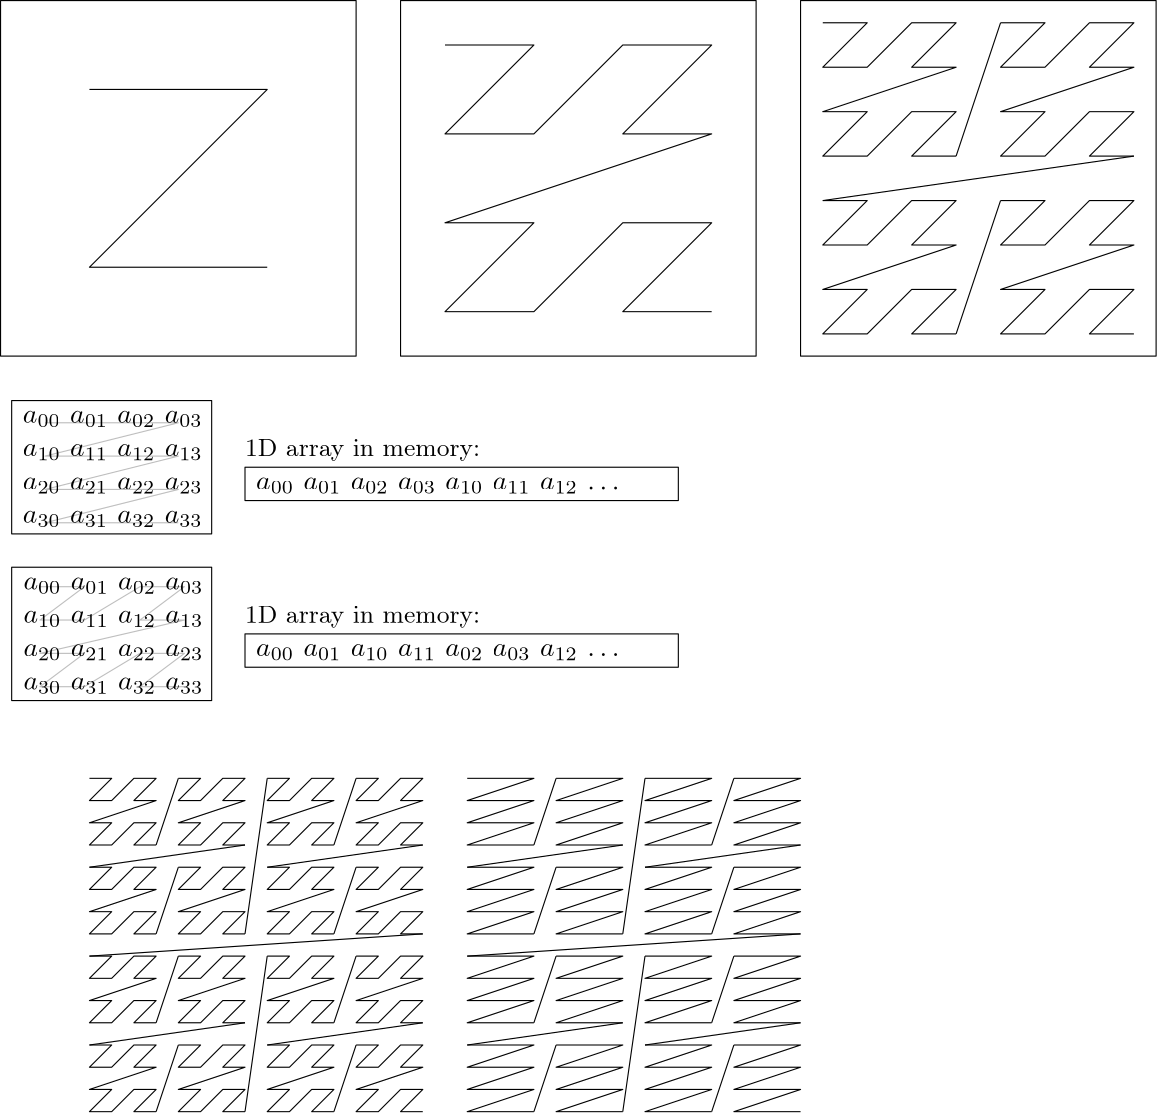 <?xml version="1.0"?>
<!DOCTYPE ipe SYSTEM "ipe.dtd">
<ipe version="70212" creator="Ipe 7.2.13">
<info created="D:20210510122709" modified="D:20210510130517"/>
<ipestyle name="basic">
<symbol name="arrow/arc(spx)">
<path stroke="sym-stroke" fill="sym-stroke" pen="sym-pen">
0 0 m
-1 0.333 l
-1 -0.333 l
h
</path>
</symbol>
<symbol name="arrow/farc(spx)">
<path stroke="sym-stroke" fill="white" pen="sym-pen">
0 0 m
-1 0.333 l
-1 -0.333 l
h
</path>
</symbol>
<symbol name="arrow/ptarc(spx)">
<path stroke="sym-stroke" fill="sym-stroke" pen="sym-pen">
0 0 m
-1 0.333 l
-0.8 0 l
-1 -0.333 l
h
</path>
</symbol>
<symbol name="arrow/fptarc(spx)">
<path stroke="sym-stroke" fill="white" pen="sym-pen">
0 0 m
-1 0.333 l
-0.8 0 l
-1 -0.333 l
h
</path>
</symbol>
<symbol name="mark/circle(sx)" transformations="translations">
<path fill="sym-stroke">
0.6 0 0 0.6 0 0 e
0.4 0 0 0.4 0 0 e
</path>
</symbol>
<symbol name="mark/disk(sx)" transformations="translations">
<path fill="sym-stroke">
0.6 0 0 0.6 0 0 e
</path>
</symbol>
<symbol name="mark/fdisk(sfx)" transformations="translations">
<group>
<path fill="sym-fill">
0.5 0 0 0.5 0 0 e
</path>
<path fill="sym-stroke" fillrule="eofill">
0.6 0 0 0.6 0 0 e
0.4 0 0 0.4 0 0 e
</path>
</group>
</symbol>
<symbol name="mark/box(sx)" transformations="translations">
<path fill="sym-stroke" fillrule="eofill">
-0.6 -0.6 m
0.6 -0.6 l
0.6 0.6 l
-0.6 0.6 l
h
-0.4 -0.4 m
0.4 -0.4 l
0.4 0.4 l
-0.4 0.4 l
h
</path>
</symbol>
<symbol name="mark/square(sx)" transformations="translations">
<path fill="sym-stroke">
-0.6 -0.6 m
0.6 -0.6 l
0.6 0.6 l
-0.6 0.6 l
h
</path>
</symbol>
<symbol name="mark/fsquare(sfx)" transformations="translations">
<group>
<path fill="sym-fill">
-0.5 -0.5 m
0.5 -0.5 l
0.5 0.5 l
-0.5 0.5 l
h
</path>
<path fill="sym-stroke" fillrule="eofill">
-0.6 -0.6 m
0.6 -0.6 l
0.6 0.6 l
-0.6 0.6 l
h
-0.4 -0.4 m
0.4 -0.4 l
0.4 0.4 l
-0.4 0.4 l
h
</path>
</group>
</symbol>
<symbol name="mark/cross(sx)" transformations="translations">
<group>
<path fill="sym-stroke">
-0.43 -0.57 m
0.57 0.43 l
0.43 0.57 l
-0.57 -0.43 l
h
</path>
<path fill="sym-stroke">
-0.43 0.57 m
0.57 -0.43 l
0.43 -0.57 l
-0.57 0.43 l
h
</path>
</group>
</symbol>
<symbol name="arrow/fnormal(spx)">
<path stroke="sym-stroke" fill="white" pen="sym-pen">
0 0 m
-1 0.333 l
-1 -0.333 l
h
</path>
</symbol>
<symbol name="arrow/pointed(spx)">
<path stroke="sym-stroke" fill="sym-stroke" pen="sym-pen">
0 0 m
-1 0.333 l
-0.8 0 l
-1 -0.333 l
h
</path>
</symbol>
<symbol name="arrow/fpointed(spx)">
<path stroke="sym-stroke" fill="white" pen="sym-pen">
0 0 m
-1 0.333 l
-0.8 0 l
-1 -0.333 l
h
</path>
</symbol>
<symbol name="arrow/linear(spx)">
<path stroke="sym-stroke" pen="sym-pen">
-1 0.333 m
0 0 l
-1 -0.333 l
</path>
</symbol>
<symbol name="arrow/fdouble(spx)">
<path stroke="sym-stroke" fill="white" pen="sym-pen">
0 0 m
-1 0.333 l
-1 -0.333 l
h
-1 0 m
-2 0.333 l
-2 -0.333 l
h
</path>
</symbol>
<symbol name="arrow/double(spx)">
<path stroke="sym-stroke" fill="sym-stroke" pen="sym-pen">
0 0 m
-1 0.333 l
-1 -0.333 l
h
-1 0 m
-2 0.333 l
-2 -0.333 l
h
</path>
</symbol>
<pen name="heavier" value="0.8"/>
<pen name="fat" value="1.2"/>
<pen name="ultrafat" value="2"/>
<symbolsize name="large" value="5"/>
<symbolsize name="small" value="2"/>
<symbolsize name="tiny" value="1.1"/>
<arrowsize name="large" value="10"/>
<arrowsize name="small" value="5"/>
<arrowsize name="tiny" value="3"/>
<color name="red" value="1 0 0"/>
<color name="green" value="0 1 0"/>
<color name="blue" value="0 0 1"/>
<color name="yellow" value="1 1 0"/>
<color name="orange" value="1 0.647 0"/>
<color name="gold" value="1 0.843 0"/>
<color name="purple" value="0.627 0.125 0.941"/>
<color name="gray" value="0.745"/>
<color name="brown" value="0.647 0.165 0.165"/>
<color name="navy" value="0 0 0.502"/>
<color name="pink" value="1 0.753 0.796"/>
<color name="seagreen" value="0.18 0.545 0.341"/>
<color name="turquoise" value="0.251 0.878 0.816"/>
<color name="violet" value="0.933 0.51 0.933"/>
<color name="darkblue" value="0 0 0.545"/>
<color name="darkcyan" value="0 0.545 0.545"/>
<color name="darkgray" value="0.663"/>
<color name="darkgreen" value="0 0.392 0"/>
<color name="darkmagenta" value="0.545 0 0.545"/>
<color name="darkorange" value="1 0.549 0"/>
<color name="darkred" value="0.545 0 0"/>
<color name="lightblue" value="0.678 0.847 0.902"/>
<color name="lightcyan" value="0.878 1 1"/>
<color name="lightgray" value="0.827"/>
<color name="lightgreen" value="0.565 0.933 0.565"/>
<color name="lightyellow" value="1 1 0.878"/>
<dashstyle name="dashed" value="[4] 0"/>
<dashstyle name="dotted" value="[1 3] 0"/>
<dashstyle name="dash dotted" value="[4 2 1 2] 0"/>
<dashstyle name="dash dot dotted" value="[4 2 1 2 1 2] 0"/>
<textsize name="large" value="\large"/>
<textsize name="Large" value="\Large"/>
<textsize name="LARGE" value="\LARGE"/>
<textsize name="huge" value="\huge"/>
<textsize name="Huge" value="\Huge"/>
<textsize name="small" value="\small"/>
<textsize name="footnote" value="\footnotesize"/>
<textsize name="tiny" value="\tiny"/>
<textstyle name="center" begin="\begin{center}" end="\end{center}"/>
<textstyle name="itemize" begin="\begin{itemize}" end="\end{itemize}"/>
<textstyle name="item" begin="\begin{itemize}\item{}" end="\end{itemize}"/>
<gridsize name="4 pts" value="4"/>
<gridsize name="8 pts (~3 mm)" value="8"/>
<gridsize name="16 pts (~6 mm)" value="16"/>
<gridsize name="32 pts (~12 mm)" value="32"/>
<gridsize name="10 pts (~3.5 mm)" value="10"/>
<gridsize name="20 pts (~7 mm)" value="20"/>
<gridsize name="14 pts (~5 mm)" value="14"/>
<gridsize name="28 pts (~10 mm)" value="28"/>
<gridsize name="56 pts (~20 mm)" value="56"/>
<anglesize name="90 deg" value="90"/>
<anglesize name="60 deg" value="60"/>
<anglesize name="45 deg" value="45"/>
<anglesize name="30 deg" value="30"/>
<anglesize name="22.5 deg" value="22.5"/>
<opacity name="10%" value="0.1"/>
<opacity name="30%" value="0.3"/>
<opacity name="50%" value="0.5"/>
<opacity name="75%" value="0.75"/>
<tiling name="falling" angle="-60" step="4" width="1"/>
<tiling name="rising" angle="30" step="4" width="1"/>
</ipestyle>
<page>
<layer name="alpha"/>
<view layers="alpha" active="alpha"/>
<path layer="alpha" matrix="1 0 0 1 0 -248" stroke="black">
64 800 m
72 800 l
64 792 l
72 792 l
80 800 l
88 800 l
80 792 l
88 792 l
64 784 l
72 784 l
64 776 l
72 776 l
80 784 l
88 784 l
80 776 l
88 776 l
88 776 l
</path>
<path matrix="1 0 0 1 32 -248" stroke="black">
64 800 m
72 800 l
64 792 l
72 792 l
80 800 l
88 800 l
80 792 l
88 792 l
64 784 l
72 784 l
64 776 l
72 776 l
80 784 l
88 784 l
80 776 l
88 776 l
88 776 l
</path>
<path matrix="1 0 0 1 0 -280" stroke="black">
64 800 m
72 800 l
64 792 l
72 792 l
80 800 l
88 800 l
80 792 l
88 792 l
64 784 l
72 784 l
64 776 l
72 776 l
80 784 l
88 784 l
80 776 l
88 776 l
88 776 l
</path>
<path matrix="1 0 0 1 32 -280" stroke="black">
64 800 m
72 800 l
64 792 l
72 792 l
80 800 l
88 800 l
80 792 l
88 792 l
64 784 l
72 784 l
64 776 l
72 776 l
80 784 l
88 784 l
80 776 l
88 776 l
88 776 l
</path>
<path matrix="1 0 0 1 0 -248" stroke="black">
88 776 m
96 800 l
</path>
<path matrix="1 0 0 1 0 -248" stroke="black">
120 776 m
64 768 l
64 768 l
</path>
<path matrix="1 0 0 1 0 -248" stroke="black">
88 744 m
96 768 l
96 768 l
</path>
<path matrix="1 0 0 1 64 -248" stroke="black">
64 800 m
72 800 l
64 792 l
72 792 l
80 800 l
88 800 l
80 792 l
88 792 l
64 784 l
72 784 l
64 776 l
72 776 l
80 784 l
88 784 l
80 776 l
88 776 l
88 776 l
</path>
<path matrix="1 0 0 1 96 -248" stroke="black">
64 800 m
72 800 l
64 792 l
72 792 l
80 800 l
88 800 l
80 792 l
88 792 l
64 784 l
72 784 l
64 776 l
72 776 l
80 784 l
88 784 l
80 776 l
88 776 l
88 776 l
</path>
<path matrix="1 0 0 1 64 -280" stroke="black">
64 800 m
72 800 l
64 792 l
72 792 l
80 800 l
88 800 l
80 792 l
88 792 l
64 784 l
72 784 l
64 776 l
72 776 l
80 784 l
88 784 l
80 776 l
88 776 l
88 776 l
</path>
<path matrix="1 0 0 1 96 -280" stroke="black">
64 800 m
72 800 l
64 792 l
72 792 l
80 800 l
88 800 l
80 792 l
88 792 l
64 784 l
72 784 l
64 776 l
72 776 l
80 784 l
88 784 l
80 776 l
88 776 l
88 776 l
</path>
<path matrix="1 0 0 1 64 -248" stroke="black">
88 776 m
96 800 l
</path>
<path matrix="1 0 0 1 64 -248" stroke="black">
120 776 m
64 768 l
64 768 l
</path>
<path matrix="1 0 0 1 64 -248" stroke="black">
88 744 m
96 768 l
96 768 l
</path>
<path matrix="1 0 0 1 0 -312" stroke="black">
64 800 m
72 800 l
64 792 l
72 792 l
80 800 l
88 800 l
80 792 l
88 792 l
64 784 l
72 784 l
64 776 l
72 776 l
80 784 l
88 784 l
80 776 l
88 776 l
88 776 l
</path>
<path matrix="1 0 0 1 32 -312" stroke="black">
64 800 m
72 800 l
64 792 l
72 792 l
80 800 l
88 800 l
80 792 l
88 792 l
64 784 l
72 784 l
64 776 l
72 776 l
80 784 l
88 784 l
80 776 l
88 776 l
88 776 l
</path>
<path matrix="1 0 0 1 0 -344" stroke="black">
64 800 m
72 800 l
64 792 l
72 792 l
80 800 l
88 800 l
80 792 l
88 792 l
64 784 l
72 784 l
64 776 l
72 776 l
80 784 l
88 784 l
80 776 l
88 776 l
88 776 l
</path>
<path matrix="1 0 0 1 32 -344" stroke="black">
64 800 m
72 800 l
64 792 l
72 792 l
80 800 l
88 800 l
80 792 l
88 792 l
64 784 l
72 784 l
64 776 l
72 776 l
80 784 l
88 784 l
80 776 l
88 776 l
88 776 l
</path>
<path matrix="1 0 0 1 0 -312" stroke="black">
88 776 m
96 800 l
</path>
<path matrix="1 0 0 1 0 -312" stroke="black">
120 776 m
64 768 l
64 768 l
</path>
<path matrix="1 0 0 1 0 -312" stroke="black">
88 744 m
96 768 l
96 768 l
</path>
<path matrix="1 0 0 1 64 -312" stroke="black">
64 800 m
72 800 l
64 792 l
72 792 l
80 800 l
88 800 l
80 792 l
88 792 l
64 784 l
72 784 l
64 776 l
72 776 l
80 784 l
88 784 l
80 776 l
88 776 l
88 776 l
</path>
<path matrix="1 0 0 1 96 -312" stroke="black">
64 800 m
72 800 l
64 792 l
72 792 l
80 800 l
88 800 l
80 792 l
88 792 l
64 784 l
72 784 l
64 776 l
72 776 l
80 784 l
88 784 l
80 776 l
88 776 l
88 776 l
</path>
<path matrix="1 0 0 1 64 -344" stroke="black">
64 800 m
72 800 l
64 792 l
72 792 l
80 800 l
88 800 l
80 792 l
88 792 l
64 784 l
72 784 l
64 776 l
72 776 l
80 784 l
88 784 l
80 776 l
88 776 l
88 776 l
</path>
<path matrix="1 0 0 1 96 -344" stroke="black">
64 800 m
72 800 l
64 792 l
72 792 l
80 800 l
88 800 l
80 792 l
88 792 l
64 784 l
72 784 l
64 776 l
72 776 l
80 784 l
88 784 l
80 776 l
88 776 l
88 776 l
</path>
<path matrix="1 0 0 1 64 -312" stroke="black">
88 776 m
96 800 l
</path>
<path matrix="1 0 0 1 64 -312" stroke="black">
120 776 m
64 768 l
64 768 l
</path>
<path matrix="1 0 0 1 64 -312" stroke="black">
88 744 m
96 768 l
96 768 l
</path>
<path matrix="1 0 0 1 0 -248" stroke="black">
120 744 m
128 800 l
128 800 l
</path>
<path matrix="1 0 0 1 0 -248" stroke="black" cap="1">
184 736 m
184 736 l
</path>
<path matrix="1 0 0 1 0 -248" stroke="black">
184 744 m
64 736 l
</path>
<path matrix="1 0 0 1 0 -248" stroke="black">
120 680 m
128 736 l
</path>
<path matrix="1 0 0 1 0 -248" stroke="black">
200 800 m
224 800 l
200 792 l
224 792 l
200 784 l
224 784 l
200 776 l
224 776 l
224 776 l
</path>
<path matrix="1 0 0 1 32 -248" stroke="black">
200 800 m
224 800 l
200 792 l
224 792 l
200 784 l
224 784 l
200 776 l
224 776 l
224 776 l
</path>
<path matrix="1 0 0 1 64 -248" stroke="black">
200 800 m
224 800 l
200 792 l
224 792 l
200 784 l
224 784 l
200 776 l
224 776 l
224 776 l
</path>
<path matrix="1 0 0 1 96 -248" stroke="black">
200 800 m
224 800 l
200 792 l
224 792 l
200 784 l
224 784 l
200 776 l
224 776 l
224 776 l
</path>
<path matrix="1 0 0 1 0 -280" stroke="black">
200 800 m
224 800 l
200 792 l
224 792 l
200 784 l
224 784 l
200 776 l
224 776 l
224 776 l
</path>
<path matrix="1 0 0 1 32 -280" stroke="black">
200 800 m
224 800 l
200 792 l
224 792 l
200 784 l
224 784 l
200 776 l
224 776 l
224 776 l
</path>
<path matrix="1 0 0 1 64 -280" stroke="black">
200 800 m
224 800 l
200 792 l
224 792 l
200 784 l
224 784 l
200 776 l
224 776 l
224 776 l
</path>
<path matrix="1 0 0 1 96 -280" stroke="black">
200 800 m
224 800 l
200 792 l
224 792 l
200 784 l
224 784 l
200 776 l
224 776 l
224 776 l
</path>
<path matrix="1 0 0 1 0 -312" stroke="black">
200 800 m
224 800 l
200 792 l
224 792 l
200 784 l
224 784 l
200 776 l
224 776 l
224 776 l
</path>
<path matrix="1 0 0 1 32 -312" stroke="black">
200 800 m
224 800 l
200 792 l
224 792 l
200 784 l
224 784 l
200 776 l
224 776 l
224 776 l
</path>
<path matrix="1 0 0 1 64 -312" stroke="black">
200 800 m
224 800 l
200 792 l
224 792 l
200 784 l
224 784 l
200 776 l
224 776 l
224 776 l
</path>
<path matrix="1 0 0 1 96 -312" stroke="black">
200 800 m
224 800 l
200 792 l
224 792 l
200 784 l
224 784 l
200 776 l
224 776 l
224 776 l
</path>
<path matrix="1 0 0 1 0 -344" stroke="black">
200 800 m
224 800 l
200 792 l
224 792 l
200 784 l
224 784 l
200 776 l
224 776 l
224 776 l
</path>
<path matrix="1 0 0 1 32 -344" stroke="black">
200 800 m
224 800 l
200 792 l
224 792 l
200 784 l
224 784 l
200 776 l
224 776 l
224 776 l
</path>
<path matrix="1 0 0 1 64 -344" stroke="black">
200 800 m
224 800 l
200 792 l
224 792 l
200 784 l
224 784 l
200 776 l
224 776 l
224 776 l
</path>
<path matrix="1 0 0 1 96 -344" stroke="black">
200 800 m
224 800 l
200 792 l
224 792 l
200 784 l
224 784 l
200 776 l
224 776 l
224 776 l
</path>
<path matrix="1 0 0 1 0 -248" stroke="black">
224 776 m
232 800 l
</path>
<path matrix="1 0 0 1 0 -248" stroke="black">
224 744 m
232 768 l
</path>
<path matrix="1 0 0 1 0 -248" stroke="black">
224 712 m
232 736 l
</path>
<path matrix="1 0 0 1 0 -248" stroke="black">
224 680 m
232 704 l
</path>
<path matrix="1 0 0 1 0 -248" stroke="black">
256 744 m
264 800 l
</path>
<path matrix="1 0 0 1 0 -248" stroke="black">
256 680 m
264 736 l
</path>
<path matrix="1 0 0 1 64 -248" stroke="black">
224 776 m
232 800 l
</path>
<path matrix="1 0 0 1 64 -248" stroke="black">
224 744 m
232 768 l
</path>
<path matrix="1 0 0 1 64 -248" stroke="black">
224 712 m
232 736 l
</path>
<path matrix="1 0 0 1 64 -248" stroke="black">
224 680 m
232 704 l
</path>
<path matrix="1 0 0 1 0 -248" stroke="black">
200 768 m
256 776 l
</path>
<path matrix="1 0 0 1 0 -248" stroke="black">
264 768 m
320 776 l
</path>
<path matrix="1 0 0 1 0 -248" stroke="black">
200 736 m
320 744 l
320 744 l
</path>
<path matrix="1 0 0 1 0 -248" stroke="black">
200 704 m
256 712 l
</path>
<path matrix="1 0 0 1 0 -248" stroke="black">
264 704 m
320 712 l
</path>
<path matrix="1 0 0 1 16 0" stroke="black">
176 816 m
208 816 l
176 784 l
208 784 l
240 816 l
272 816 l
240 784 l
272 784 l
176 752 l
208 752 l
176 720 l
208 720 l
240 752 l
272 752 l
240 720 l
272 720 l
272 720 l
</path>
<path stroke="black">
64 800 m
128 800 l
64 736 l
128 736 l
128 736 l
</path>
<path matrix="1 0 0 1 32 0" stroke="black">
296 824 m
312 824 l
296 808 l
312 808 l
328 824 l
344 824 l
328 808 l
344 808 l
296 792 l
312 792 l
296 776 l
312 776 l
328 792 l
344 792 l
328 776 l
344 776 l
</path>
<path matrix="1 0 0 1 32 -64" stroke="black">
296 824 m
312 824 l
296 808 l
312 808 l
328 824 l
344 824 l
328 808 l
344 808 l
296 792 l
312 792 l
296 776 l
312 776 l
328 792 l
344 792 l
328 776 l
344 776 l
</path>
<path matrix="1 0 0 1 96 0" stroke="black">
296 824 m
312 824 l
296 808 l
312 808 l
328 824 l
344 824 l
328 808 l
344 808 l
296 792 l
312 792 l
296 776 l
312 776 l
328 792 l
344 792 l
328 776 l
344 776 l
</path>
<path matrix="1 0 0 1 96 -64" stroke="black">
296 824 m
312 824 l
296 808 l
312 808 l
328 824 l
344 824 l
328 808 l
344 808 l
296 792 l
312 792 l
296 776 l
312 776 l
328 792 l
344 792 l
328 776 l
344 776 l
</path>
<path matrix="1 0 0 1 32 0" stroke="black">
360 824 m
344 776 l
</path>
<path matrix="1 0 0 1 32 0" stroke="black">
360 760 m
344 712 l
</path>
<path matrix="1 0 0 1 32 0" stroke="black">
296 760 m
408 776 l
408 776 l
</path>
<path stroke="black">
32 832 m
32 704 l
160 704 l
160 832 l
h
</path>
<path matrix="1 0 0 1 16 0" stroke="black">
160 832 m
160 704 l
288 704 l
288 832 l
h
</path>
<path matrix="1 0 0 1 32 0" stroke="black">
288 704 m
288 832 l
416 832 l
416 704 l
h
</path>
<path matrix="1 0 0 1 -56 8" stroke="gray">
104 672 m
152 672 l
104 660 l
152 660 l
104 648 l
152 648 l
104 636 l
152 636 l
</path>
<text matrix="1 0 0 1 -56 8" transformations="translations" pos="96 672" stroke="black" type="label" width="64.79" height="4.294" depth="1.49" valign="baseline">$a_{00}$ $a_{01}$  $a_{02}$  $a_{03}$</text>
<text matrix="1 0 0 1 -56 4" transformations="translations" pos="96 664" stroke="black" type="label" width="64.79" height="4.294" depth="1.49" valign="baseline">$a_{10}$ $a_{11}$  $a_{12}$  $a_{13}$</text>
<text matrix="1 0 0 1 -56 0" transformations="translations" pos="96 656" stroke="black" type="label" width="64.79" height="4.294" depth="1.49" valign="baseline">$a_{20}$ $a_{21}$  $a_{22}$  $a_{23}$</text>
<text matrix="1 0 0 1 -56 -4" transformations="translations" pos="96 648" stroke="black" type="label" width="64.79" height="4.294" depth="1.49" valign="baseline">$a_{30}$ $a_{31}$  $a_{32}$  $a_{33}$</text>
<path matrix="1 0 0 1 -109.815 -47.0109" stroke="gray">
156 668 m
172 668 l
156 656 l
172 656 l
192 668 l
208 668 l
192 656 l
208 656 l
156 644 l
172 644 l
156 632 l
172 632 l
192 644 l
208 644 l
192 632 l
208 632 l
</path>
<text matrix="1 0 0 1 -55.761 -52.0377" transformations="translations" pos="96 672" stroke="black" type="label" width="64.79" height="4.294" depth="1.49" valign="baseline">$a_{00}$ $a_{01}$  $a_{02}$  $a_{03}$</text>
<text matrix="1 0 0 1 -55.761 -56.0377" transformations="translations" pos="96 664" stroke="black" type="label" width="64.79" height="4.294" depth="1.49" valign="baseline">$a_{10}$ $a_{11}$  $a_{12}$  $a_{13}$</text>
<text matrix="1 0 0 1 -55.761 -60.0377" transformations="translations" pos="96 656" stroke="black" type="label" width="64.79" height="4.294" depth="1.49" valign="baseline">$a_{20}$ $a_{21}$  $a_{22}$  $a_{23}$</text>
<text matrix="1 0 0 1 -55.761 -64.0377" transformations="translations" pos="96 648" stroke="black" type="label" width="64.79" height="4.294" depth="1.49" valign="baseline">$a_{30}$ $a_{31}$  $a_{32}$  $a_{33}$</text>
<text matrix="1 0 0 1 -20 8" transformations="translations" pos="144 648" stroke="black" type="label" width="132.477" height="4.294" depth="1.49" valign="baseline">$a_{00}$ $a_{01}$  $a_{02}$  $a_{03}$
$a_{10}$ $a_{11}$  $a_{12}$  \dots
</text>
<text matrix="1 0 0 1 -20 -4" transformations="translations" pos="144 600" stroke="black" type="label" width="132.477" height="4.294" depth="1.49" valign="baseline">$a_{00}$ $a_{01}$  $a_{10}$ $a_{11}$ $a_{02}$ $a_{03}$ $a_{12}$ \dots</text>
<text matrix="1 0 0 1 -20 52" transformations="translations" pos="140 616" stroke="black" type="label" width="84.667" height="6.13" depth="1.74" valign="baseline" size="small">1D array in memory:</text>
<text matrix="1 0 0 1 -20 -8" transformations="translations" pos="140 616" stroke="black" type="label" width="84.667" height="6.13" depth="1.74" valign="baseline" size="small">1D array in memory:</text>
<path matrix="1 0 0 1 -100 12" stroke="black">
136 680 m
136 680 l
136 680 l
136 680 l
h
</path>
<path matrix="1 0 0 1 -100 12" stroke="black">
136 676 m
136 628 l
208 628 l
208 676 l
h
</path>
<path matrix="1 0 0 1 -244 -48" stroke="black">
280 676 m
280 628 l
352 628 l
352 676 l
h
</path>
<path stroke="black">
396 632 m
396 632 l
396 632 l
396 632 l
h
</path>
<path matrix="1 0 0 1 -160 -8" stroke="black">
280 612 m
280 600 l
436 600 l
436 612 l
h
</path>
<path matrix="1 0 0 1 -160 52" stroke="black">
280 612 m
280 600 l
436 600 l
436 612 l
h
</path>
</page>
</ipe>
